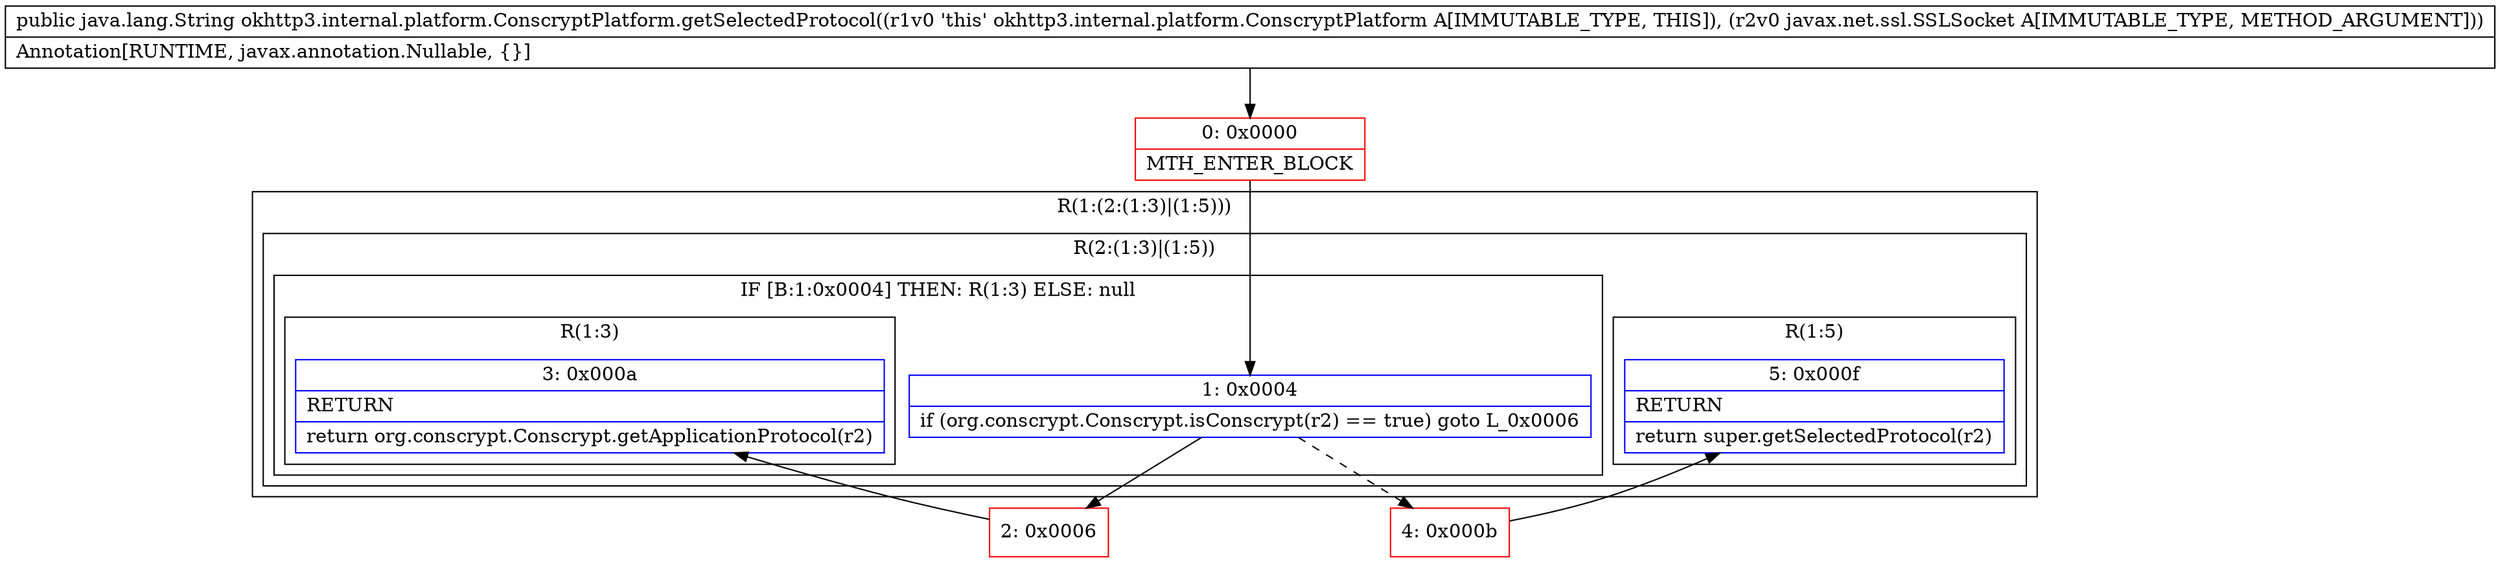 digraph "CFG forokhttp3.internal.platform.ConscryptPlatform.getSelectedProtocol(Ljavax\/net\/ssl\/SSLSocket;)Ljava\/lang\/String;" {
subgraph cluster_Region_529306040 {
label = "R(1:(2:(1:3)|(1:5)))";
node [shape=record,color=blue];
subgraph cluster_Region_427095034 {
label = "R(2:(1:3)|(1:5))";
node [shape=record,color=blue];
subgraph cluster_IfRegion_224931337 {
label = "IF [B:1:0x0004] THEN: R(1:3) ELSE: null";
node [shape=record,color=blue];
Node_1 [shape=record,label="{1\:\ 0x0004|if (org.conscrypt.Conscrypt.isConscrypt(r2) == true) goto L_0x0006\l}"];
subgraph cluster_Region_982113933 {
label = "R(1:3)";
node [shape=record,color=blue];
Node_3 [shape=record,label="{3\:\ 0x000a|RETURN\l|return org.conscrypt.Conscrypt.getApplicationProtocol(r2)\l}"];
}
}
subgraph cluster_Region_1106483509 {
label = "R(1:5)";
node [shape=record,color=blue];
Node_5 [shape=record,label="{5\:\ 0x000f|RETURN\l|return super.getSelectedProtocol(r2)\l}"];
}
}
}
Node_0 [shape=record,color=red,label="{0\:\ 0x0000|MTH_ENTER_BLOCK\l}"];
Node_2 [shape=record,color=red,label="{2\:\ 0x0006}"];
Node_4 [shape=record,color=red,label="{4\:\ 0x000b}"];
MethodNode[shape=record,label="{public java.lang.String okhttp3.internal.platform.ConscryptPlatform.getSelectedProtocol((r1v0 'this' okhttp3.internal.platform.ConscryptPlatform A[IMMUTABLE_TYPE, THIS]), (r2v0 javax.net.ssl.SSLSocket A[IMMUTABLE_TYPE, METHOD_ARGUMENT]))  | Annotation[RUNTIME, javax.annotation.Nullable, \{\}]\l}"];
MethodNode -> Node_0;
Node_1 -> Node_2;
Node_1 -> Node_4[style=dashed];
Node_0 -> Node_1;
Node_2 -> Node_3;
Node_4 -> Node_5;
}


